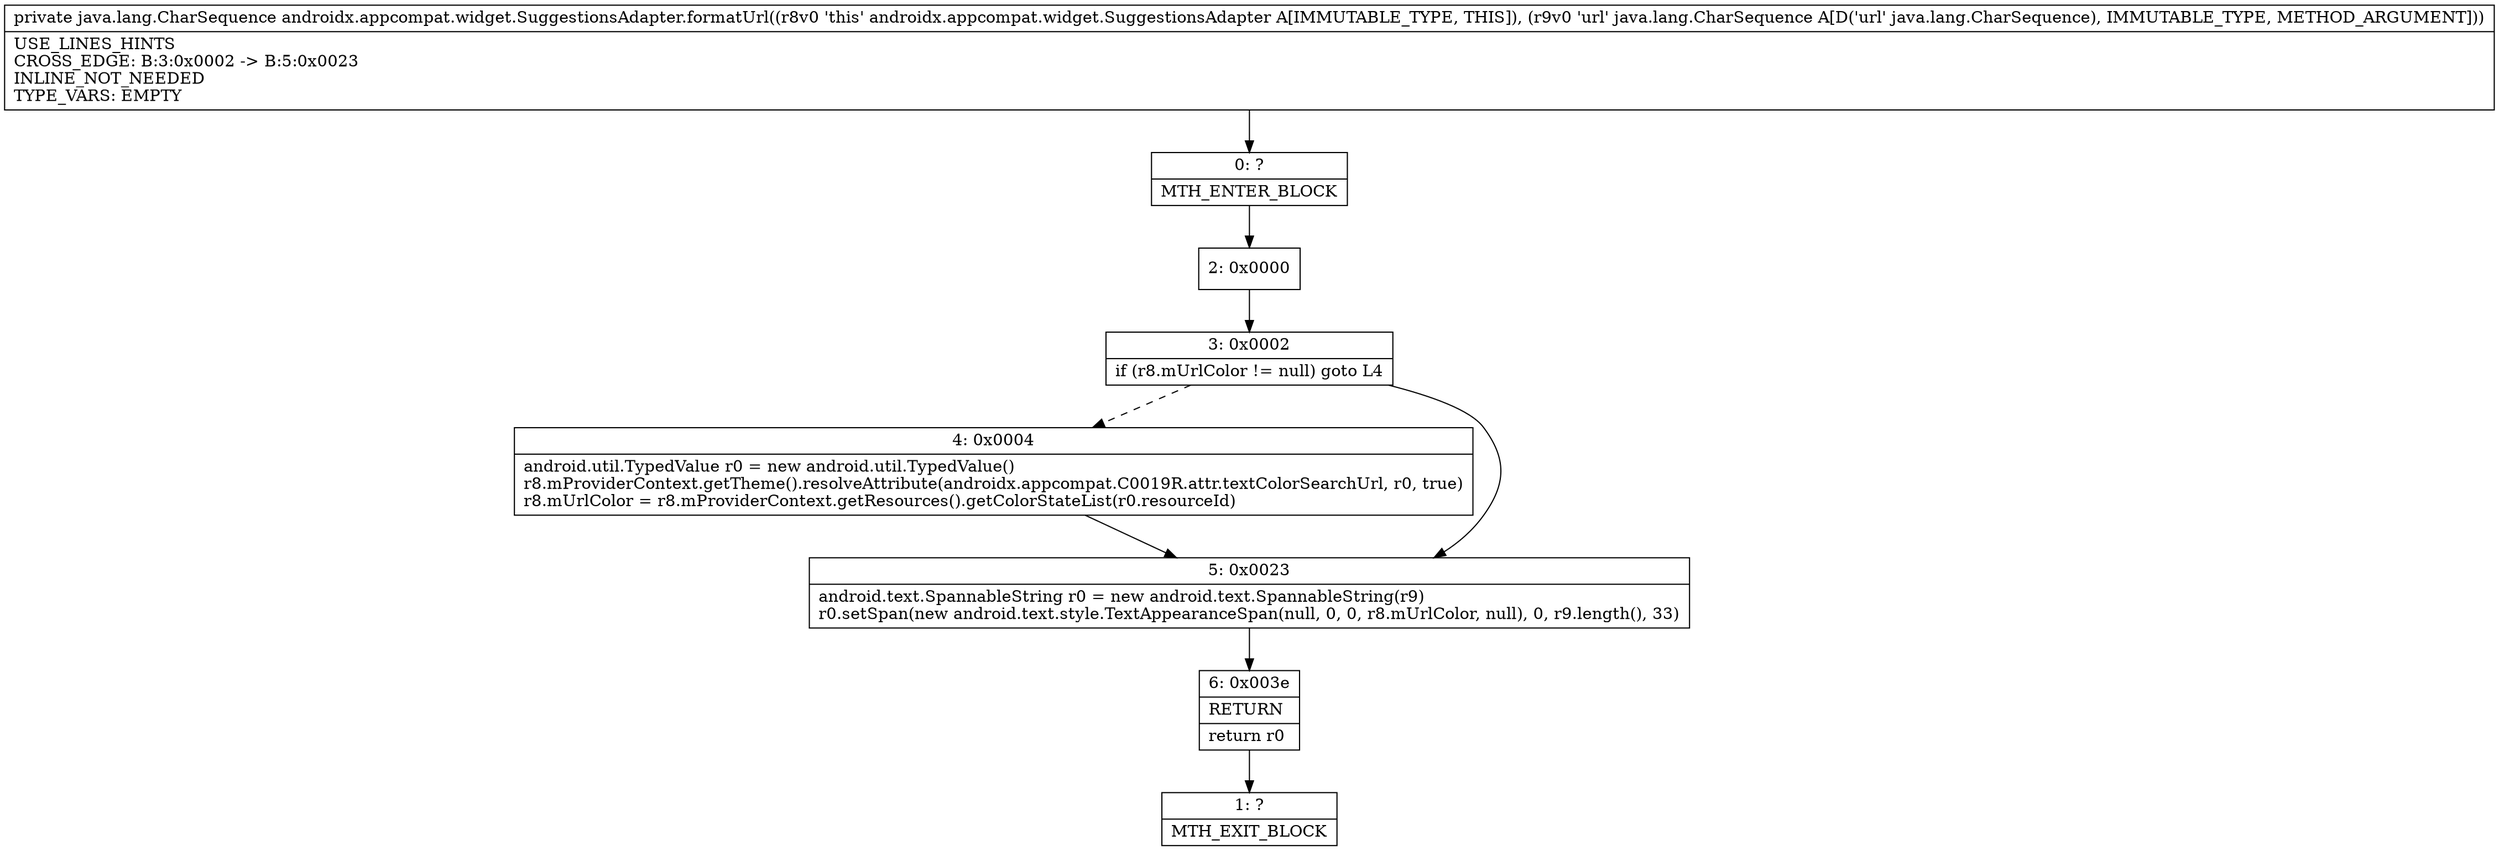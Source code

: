 digraph "CFG forandroidx.appcompat.widget.SuggestionsAdapter.formatUrl(Ljava\/lang\/CharSequence;)Ljava\/lang\/CharSequence;" {
Node_0 [shape=record,label="{0\:\ ?|MTH_ENTER_BLOCK\l}"];
Node_2 [shape=record,label="{2\:\ 0x0000}"];
Node_3 [shape=record,label="{3\:\ 0x0002|if (r8.mUrlColor != null) goto L4\l}"];
Node_4 [shape=record,label="{4\:\ 0x0004|android.util.TypedValue r0 = new android.util.TypedValue()\lr8.mProviderContext.getTheme().resolveAttribute(androidx.appcompat.C0019R.attr.textColorSearchUrl, r0, true)\lr8.mUrlColor = r8.mProviderContext.getResources().getColorStateList(r0.resourceId)\l}"];
Node_5 [shape=record,label="{5\:\ 0x0023|android.text.SpannableString r0 = new android.text.SpannableString(r9)\lr0.setSpan(new android.text.style.TextAppearanceSpan(null, 0, 0, r8.mUrlColor, null), 0, r9.length(), 33)\l}"];
Node_6 [shape=record,label="{6\:\ 0x003e|RETURN\l|return r0\l}"];
Node_1 [shape=record,label="{1\:\ ?|MTH_EXIT_BLOCK\l}"];
MethodNode[shape=record,label="{private java.lang.CharSequence androidx.appcompat.widget.SuggestionsAdapter.formatUrl((r8v0 'this' androidx.appcompat.widget.SuggestionsAdapter A[IMMUTABLE_TYPE, THIS]), (r9v0 'url' java.lang.CharSequence A[D('url' java.lang.CharSequence), IMMUTABLE_TYPE, METHOD_ARGUMENT]))  | USE_LINES_HINTS\lCROSS_EDGE: B:3:0x0002 \-\> B:5:0x0023\lINLINE_NOT_NEEDED\lTYPE_VARS: EMPTY\l}"];
MethodNode -> Node_0;Node_0 -> Node_2;
Node_2 -> Node_3;
Node_3 -> Node_4[style=dashed];
Node_3 -> Node_5;
Node_4 -> Node_5;
Node_5 -> Node_6;
Node_6 -> Node_1;
}

